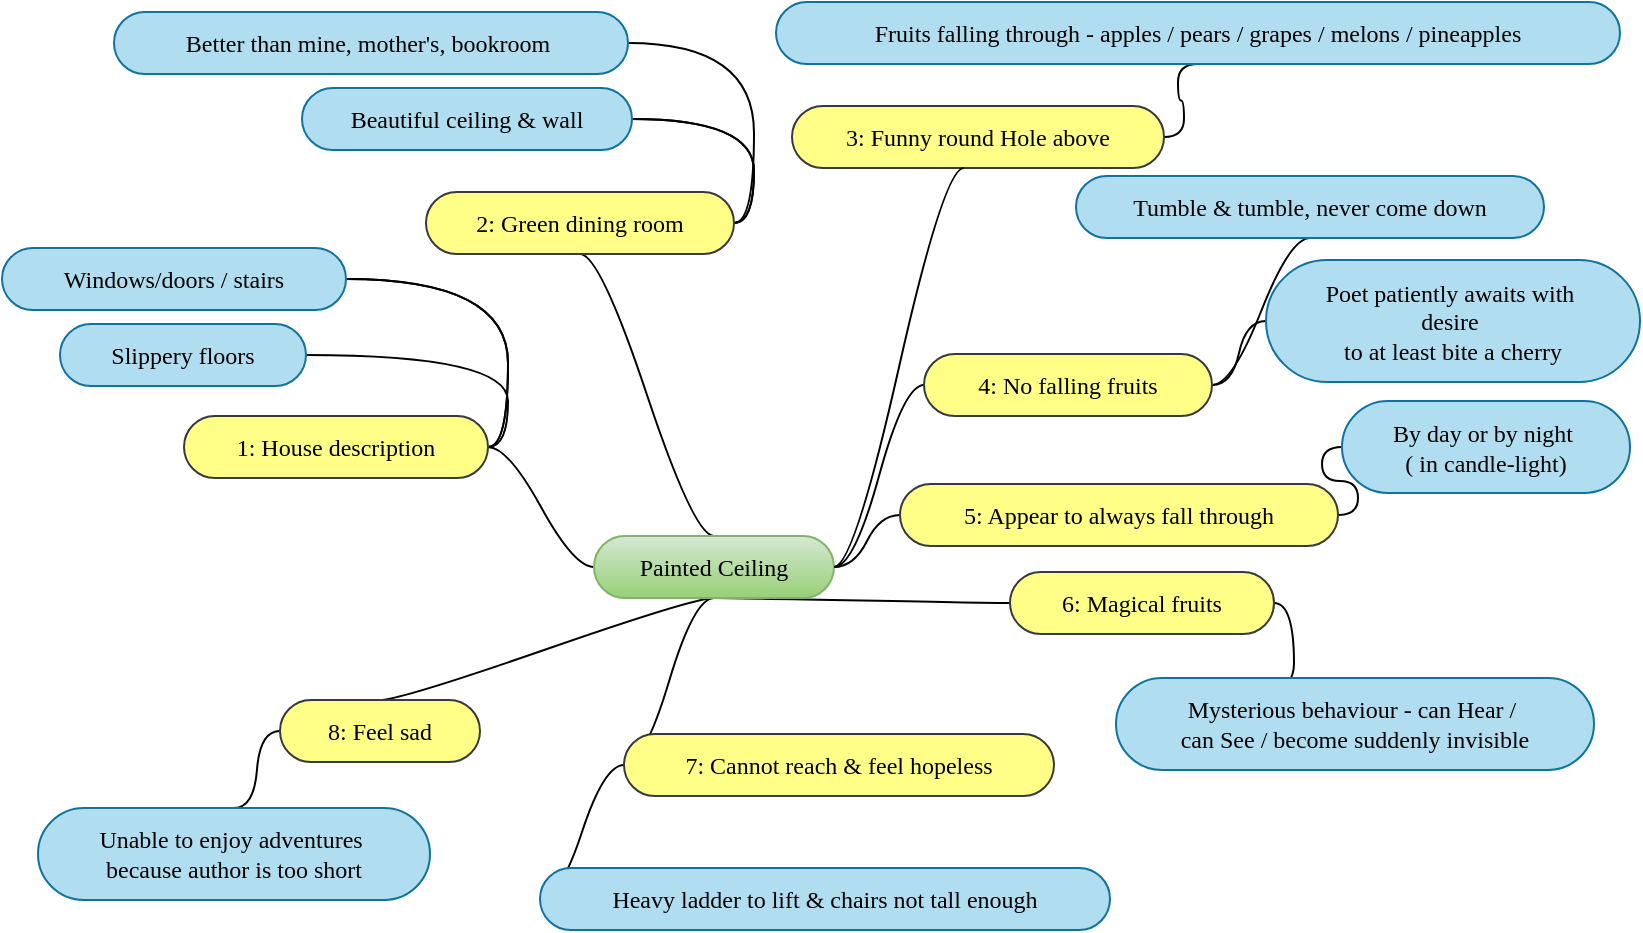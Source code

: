 <mxfile border="50" scale="3" compressed="false" locked="false" version="26.1.1">
  <diagram name="Lit_Painted_Ceiling" id="YmL12bMKpDGza6XwsDPr">
    <mxGraphModel dx="2581" dy="941" grid="0" gridSize="10" guides="1" tooltips="1" connect="1" arrows="1" fold="1" page="1" pageScale="1" pageWidth="827" pageHeight="1169" background="none" math="1" shadow="0">
      <root>
        <mxCell id="X5NqExCQtvZxIxQ7pmgY-0" />
        <mxCell id="1" parent="X5NqExCQtvZxIxQ7pmgY-0" />
        <mxCell id="q5sWosqhss169XubvOwO-3" value="" style="edgeStyle=entityRelationEdgeStyle;rounded=0;orthogonalLoop=1;jettySize=auto;html=1;startArrow=none;endArrow=none;segment=10;curved=1;sourcePerimeterSpacing=0;targetPerimeterSpacing=0;" edge="1" parent="1" source="q5sWosqhss169XubvOwO-4" target="q5sWosqhss169XubvOwO-11">
          <mxGeometry relative="1" as="geometry" />
        </mxCell>
        <mxCell id="q5sWosqhss169XubvOwO-28" style="edgeStyle=entityRelationEdgeStyle;rounded=0;orthogonalLoop=1;jettySize=auto;html=1;startArrow=none;endArrow=none;segment=10;curved=1;sourcePerimeterSpacing=0;targetPerimeterSpacing=0;exitX=0.5;exitY=0;exitDx=0;exitDy=0;entryX=0.5;entryY=1;entryDx=0;entryDy=0;" edge="1" parent="1" source="q5sWosqhss169XubvOwO-4" target="q5sWosqhss169XubvOwO-23">
          <mxGeometry relative="1" as="geometry" />
        </mxCell>
        <mxCell id="q5sWosqhss169XubvOwO-38" style="edgeStyle=entityRelationEdgeStyle;rounded=0;orthogonalLoop=1;jettySize=auto;html=1;startArrow=none;endArrow=none;segment=10;curved=1;sourcePerimeterSpacing=0;targetPerimeterSpacing=0;" edge="1" parent="1" source="q5sWosqhss169XubvOwO-4" target="q5sWosqhss169XubvOwO-33">
          <mxGeometry relative="1" as="geometry" />
        </mxCell>
        <mxCell id="q5sWosqhss169XubvOwO-42" style="edgeStyle=entityRelationEdgeStyle;rounded=0;orthogonalLoop=1;jettySize=auto;html=1;startArrow=none;endArrow=none;segment=10;curved=1;sourcePerimeterSpacing=0;targetPerimeterSpacing=0;entryX=0;entryY=0.5;entryDx=0;entryDy=0;" edge="1" parent="1" source="q5sWosqhss169XubvOwO-4" target="q5sWosqhss169XubvOwO-39">
          <mxGeometry relative="1" as="geometry" />
        </mxCell>
        <mxCell id="q5sWosqhss169XubvOwO-44" style="edgeStyle=entityRelationEdgeStyle;rounded=0;orthogonalLoop=1;jettySize=auto;html=1;startArrow=none;endArrow=none;segment=10;curved=1;sourcePerimeterSpacing=0;targetPerimeterSpacing=0;exitX=0.5;exitY=1;exitDx=0;exitDy=0;entryX=0;entryY=0.5;entryDx=0;entryDy=0;" edge="1" parent="1" source="q5sWosqhss169XubvOwO-4" target="q5sWosqhss169XubvOwO-43">
          <mxGeometry relative="1" as="geometry" />
        </mxCell>
        <mxCell id="q5sWosqhss169XubvOwO-51" style="edgeStyle=entityRelationEdgeStyle;rounded=0;orthogonalLoop=1;jettySize=auto;html=1;startArrow=none;endArrow=none;segment=10;curved=1;sourcePerimeterSpacing=0;targetPerimeterSpacing=0;exitX=0.5;exitY=1;exitDx=0;exitDy=0;entryX=0;entryY=0.5;entryDx=0;entryDy=0;" edge="1" parent="1" source="q5sWosqhss169XubvOwO-4" target="q5sWosqhss169XubvOwO-47">
          <mxGeometry relative="1" as="geometry" />
        </mxCell>
        <mxCell id="q5sWosqhss169XubvOwO-54" style="edgeStyle=entityRelationEdgeStyle;rounded=0;orthogonalLoop=1;jettySize=auto;html=1;startArrow=none;endArrow=none;segment=10;curved=1;sourcePerimeterSpacing=0;targetPerimeterSpacing=0;exitX=0.5;exitY=1;exitDx=0;exitDy=0;entryX=0.5;entryY=0;entryDx=0;entryDy=0;" edge="1" parent="1" source="q5sWosqhss169XubvOwO-4" target="q5sWosqhss169XubvOwO-53">
          <mxGeometry relative="1" as="geometry" />
        </mxCell>
        <mxCell id="q5sWosqhss169XubvOwO-4" value="&lt;font face=&quot;Comic Sans MS&quot;&gt;Painted Ceiling&lt;/font&gt;" style="whiteSpace=wrap;html=1;rounded=1;arcSize=50;align=center;verticalAlign=middle;strokeWidth=1;autosize=1;spacing=4;treeFolding=1;treeMoving=1;newEdgeStyle={&quot;edgeStyle&quot;:&quot;entityRelationEdgeStyle&quot;,&quot;startArrow&quot;:&quot;none&quot;,&quot;endArrow&quot;:&quot;none&quot;,&quot;segment&quot;:10,&quot;curved&quot;:1,&quot;sourcePerimeterSpacing&quot;:0,&quot;targetPerimeterSpacing&quot;:0};fillColor=#d5e8d4;strokeColor=#82b366;gradientColor=#97d077;" vertex="1" parent="1">
          <mxGeometry x="-525" y="278" width="120" height="31" as="geometry" />
        </mxCell>
        <mxCell id="q5sWosqhss169XubvOwO-5" value="" style="edgeStyle=entityRelationEdgeStyle;rounded=0;orthogonalLoop=1;jettySize=auto;html=1;startArrow=none;endArrow=none;segment=10;curved=1;sourcePerimeterSpacing=0;targetPerimeterSpacing=0;" edge="1" parent="1" target="q5sWosqhss169XubvOwO-12">
          <mxGeometry relative="1" as="geometry">
            <mxPoint x="-470" y="365.5" as="sourcePoint" />
          </mxGeometry>
        </mxCell>
        <mxCell id="q5sWosqhss169XubvOwO-6" value="" style="edgeStyle=entityRelationEdgeStyle;rounded=0;orthogonalLoop=1;jettySize=auto;html=1;startArrow=none;endArrow=none;segment=10;curved=1;sourcePerimeterSpacing=0;targetPerimeterSpacing=0;" edge="1" parent="1" target="q5sWosqhss169XubvOwO-13">
          <mxGeometry relative="1" as="geometry">
            <mxPoint x="-470" y="365.5" as="sourcePoint" />
          </mxGeometry>
        </mxCell>
        <mxCell id="q5sWosqhss169XubvOwO-8" value="" style="edgeStyle=entityRelationEdgeStyle;rounded=0;orthogonalLoop=1;jettySize=auto;html=1;startArrow=none;endArrow=none;segment=10;curved=1;sourcePerimeterSpacing=0;targetPerimeterSpacing=0;" edge="1" parent="1" source="q5sWosqhss169XubvOwO-11" target="q5sWosqhss169XubvOwO-14">
          <mxGeometry relative="1" as="geometry" />
        </mxCell>
        <mxCell id="q5sWosqhss169XubvOwO-9" value="" style="edgeStyle=entityRelationEdgeStyle;rounded=0;orthogonalLoop=1;jettySize=auto;html=1;startArrow=none;endArrow=none;segment=10;curved=1;sourcePerimeterSpacing=0;targetPerimeterSpacing=0;" edge="1" parent="1" source="q5sWosqhss169XubvOwO-11" target="q5sWosqhss169XubvOwO-14">
          <mxGeometry relative="1" as="geometry" />
        </mxCell>
        <mxCell id="q5sWosqhss169XubvOwO-18" style="edgeStyle=entityRelationEdgeStyle;rounded=0;orthogonalLoop=1;jettySize=auto;html=1;startArrow=none;endArrow=none;segment=10;curved=1;sourcePerimeterSpacing=0;targetPerimeterSpacing=0;" edge="1" parent="1" source="q5sWosqhss169XubvOwO-11" target="q5sWosqhss169XubvOwO-17">
          <mxGeometry relative="1" as="geometry" />
        </mxCell>
        <mxCell id="q5sWosqhss169XubvOwO-11" value="&lt;font face=&quot;Comic Sans MS&quot;&gt;1: House description&lt;/font&gt;" style="whiteSpace=wrap;html=1;rounded=1;arcSize=50;align=center;verticalAlign=middle;strokeWidth=1;autosize=1;spacing=4;treeFolding=1;treeMoving=1;newEdgeStyle={&quot;edgeStyle&quot;:&quot;entityRelationEdgeStyle&quot;,&quot;startArrow&quot;:&quot;none&quot;,&quot;endArrow&quot;:&quot;none&quot;,&quot;segment&quot;:10,&quot;curved&quot;:1,&quot;sourcePerimeterSpacing&quot;:0,&quot;targetPerimeterSpacing&quot;:0};fillColor=#ffff88;strokeColor=#36393d;" vertex="1" parent="1">
          <mxGeometry x="-730" y="218" width="152" height="31" as="geometry" />
        </mxCell>
        <mxCell id="q5sWosqhss169XubvOwO-14" value="&lt;font face=&quot;Comic Sans MS&quot;&gt;Windows/doors / stairs&lt;/font&gt;" style="whiteSpace=wrap;html=1;rounded=1;arcSize=50;align=center;verticalAlign=middle;strokeWidth=1;autosize=1;spacing=4;treeFolding=1;treeMoving=1;newEdgeStyle={&quot;edgeStyle&quot;:&quot;entityRelationEdgeStyle&quot;,&quot;startArrow&quot;:&quot;none&quot;,&quot;endArrow&quot;:&quot;none&quot;,&quot;segment&quot;:10,&quot;curved&quot;:1,&quot;sourcePerimeterSpacing&quot;:0,&quot;targetPerimeterSpacing&quot;:0};fillColor=#b1ddf0;strokeColor=#10739e;" vertex="1" parent="1">
          <mxGeometry x="-821" y="134" width="172" height="31" as="geometry" />
        </mxCell>
        <mxCell id="q5sWosqhss169XubvOwO-17" value="&lt;font face=&quot;Comic Sans MS&quot;&gt;Slippery floors&lt;/font&gt;" style="whiteSpace=wrap;html=1;rounded=1;arcSize=50;align=center;verticalAlign=middle;strokeWidth=1;autosize=1;spacing=4;treeFolding=1;treeMoving=1;newEdgeStyle={&quot;edgeStyle&quot;:&quot;entityRelationEdgeStyle&quot;,&quot;startArrow&quot;:&quot;none&quot;,&quot;endArrow&quot;:&quot;none&quot;,&quot;segment&quot;:10,&quot;curved&quot;:1,&quot;sourcePerimeterSpacing&quot;:0,&quot;targetPerimeterSpacing&quot;:0};fillColor=#b1ddf0;strokeColor=#10739e;" vertex="1" parent="1">
          <mxGeometry x="-792" y="172" width="123" height="31" as="geometry" />
        </mxCell>
        <mxCell id="q5sWosqhss169XubvOwO-19" value="" style="edgeStyle=entityRelationEdgeStyle;rounded=0;orthogonalLoop=1;jettySize=auto;html=1;startArrow=none;endArrow=none;segment=10;curved=1;sourcePerimeterSpacing=0;targetPerimeterSpacing=0;" edge="1" parent="1" source="q5sWosqhss169XubvOwO-23" target="q5sWosqhss169XubvOwO-24">
          <mxGeometry relative="1" as="geometry" />
        </mxCell>
        <mxCell id="q5sWosqhss169XubvOwO-20" value="" style="edgeStyle=entityRelationEdgeStyle;rounded=0;orthogonalLoop=1;jettySize=auto;html=1;startArrow=none;endArrow=none;segment=10;curved=1;sourcePerimeterSpacing=0;targetPerimeterSpacing=0;" edge="1" parent="1" source="q5sWosqhss169XubvOwO-23" target="q5sWosqhss169XubvOwO-24">
          <mxGeometry relative="1" as="geometry" />
        </mxCell>
        <mxCell id="q5sWosqhss169XubvOwO-21" value="" style="edgeStyle=entityRelationEdgeStyle;rounded=0;orthogonalLoop=1;jettySize=auto;html=1;startArrow=none;endArrow=none;segment=10;curved=1;sourcePerimeterSpacing=0;targetPerimeterSpacing=0;" edge="1" parent="1" source="q5sWosqhss169XubvOwO-23" target="q5sWosqhss169XubvOwO-25">
          <mxGeometry relative="1" as="geometry" />
        </mxCell>
        <mxCell id="q5sWosqhss169XubvOwO-23" value="&lt;font face=&quot;Comic Sans MS&quot;&gt;2: Green dining room&lt;/font&gt;" style="whiteSpace=wrap;html=1;rounded=1;arcSize=50;align=center;verticalAlign=middle;strokeWidth=1;autosize=1;spacing=4;treeFolding=1;treeMoving=1;newEdgeStyle={&quot;edgeStyle&quot;:&quot;entityRelationEdgeStyle&quot;,&quot;startArrow&quot;:&quot;none&quot;,&quot;endArrow&quot;:&quot;none&quot;,&quot;segment&quot;:10,&quot;curved&quot;:1,&quot;sourcePerimeterSpacing&quot;:0,&quot;targetPerimeterSpacing&quot;:0};fillColor=#ffff88;strokeColor=#36393d;" vertex="1" parent="1">
          <mxGeometry x="-609" y="106" width="154" height="31" as="geometry" />
        </mxCell>
        <mxCell id="q5sWosqhss169XubvOwO-24" value="&lt;font face=&quot;Comic Sans MS&quot;&gt;Beautiful ceiling &amp;amp; wall&lt;/font&gt;" style="whiteSpace=wrap;html=1;rounded=1;arcSize=50;align=center;verticalAlign=middle;strokeWidth=1;autosize=1;spacing=4;treeFolding=1;treeMoving=1;newEdgeStyle={&quot;edgeStyle&quot;:&quot;entityRelationEdgeStyle&quot;,&quot;startArrow&quot;:&quot;none&quot;,&quot;endArrow&quot;:&quot;none&quot;,&quot;segment&quot;:10,&quot;curved&quot;:1,&quot;sourcePerimeterSpacing&quot;:0,&quot;targetPerimeterSpacing&quot;:0};fillColor=#b1ddf0;strokeColor=#10739e;" vertex="1" parent="1">
          <mxGeometry x="-671" y="54" width="165" height="31" as="geometry" />
        </mxCell>
        <mxCell id="q5sWosqhss169XubvOwO-25" value="&lt;font face=&quot;Comic Sans MS&quot;&gt;Better than mine, mother&#39;s, bookroom&amp;nbsp;&lt;/font&gt;" style="whiteSpace=wrap;html=1;rounded=1;arcSize=50;align=center;verticalAlign=middle;strokeWidth=1;autosize=1;spacing=4;treeFolding=1;treeMoving=1;newEdgeStyle={&quot;edgeStyle&quot;:&quot;entityRelationEdgeStyle&quot;,&quot;startArrow&quot;:&quot;none&quot;,&quot;endArrow&quot;:&quot;none&quot;,&quot;segment&quot;:10,&quot;curved&quot;:1,&quot;sourcePerimeterSpacing&quot;:0,&quot;targetPerimeterSpacing&quot;:0};fillColor=#b1ddf0;strokeColor=#10739e;" vertex="1" parent="1">
          <mxGeometry x="-765" y="16" width="257" height="31" as="geometry" />
        </mxCell>
        <mxCell id="q5sWosqhss169XubvOwO-31" style="edgeStyle=entityRelationEdgeStyle;rounded=0;orthogonalLoop=1;jettySize=auto;html=1;startArrow=none;endArrow=none;segment=10;curved=1;sourcePerimeterSpacing=0;targetPerimeterSpacing=0;entryX=0.5;entryY=1;entryDx=0;entryDy=0;" edge="1" parent="1" source="q5sWosqhss169XubvOwO-29" target="q5sWosqhss169XubvOwO-30">
          <mxGeometry relative="1" as="geometry" />
        </mxCell>
        <mxCell id="q5sWosqhss169XubvOwO-29" value="&lt;font face=&quot;Comic Sans MS&quot;&gt;3: Funny round Hole above&lt;/font&gt;" style="whiteSpace=wrap;html=1;rounded=1;arcSize=50;align=center;verticalAlign=middle;strokeWidth=1;autosize=1;spacing=4;treeFolding=1;treeMoving=1;newEdgeStyle={&quot;edgeStyle&quot;:&quot;entityRelationEdgeStyle&quot;,&quot;startArrow&quot;:&quot;none&quot;,&quot;endArrow&quot;:&quot;none&quot;,&quot;segment&quot;:10,&quot;curved&quot;:1,&quot;sourcePerimeterSpacing&quot;:0,&quot;targetPerimeterSpacing&quot;:0};fillColor=#ffff88;strokeColor=#36393d;" vertex="1" parent="1">
          <mxGeometry x="-426" y="63" width="186" height="31" as="geometry" />
        </mxCell>
        <mxCell id="q5sWosqhss169XubvOwO-30" value="&lt;font face=&quot;Comic Sans MS&quot;&gt;Fruits falling through - apples / pears / grapes / melons / pineapples&lt;/font&gt;" style="whiteSpace=wrap;html=1;rounded=1;arcSize=50;align=center;verticalAlign=middle;strokeWidth=1;autosize=1;spacing=4;treeFolding=1;treeMoving=1;newEdgeStyle={&quot;edgeStyle&quot;:&quot;entityRelationEdgeStyle&quot;,&quot;startArrow&quot;:&quot;none&quot;,&quot;endArrow&quot;:&quot;none&quot;,&quot;segment&quot;:10,&quot;curved&quot;:1,&quot;sourcePerimeterSpacing&quot;:0,&quot;targetPerimeterSpacing&quot;:0};fillColor=#b1ddf0;strokeColor=#10739e;" vertex="1" parent="1">
          <mxGeometry x="-434" y="11" width="422" height="31" as="geometry" />
        </mxCell>
        <mxCell id="q5sWosqhss169XubvOwO-32" style="edgeStyle=entityRelationEdgeStyle;rounded=0;orthogonalLoop=1;jettySize=auto;html=1;startArrow=none;endArrow=none;segment=10;curved=1;sourcePerimeterSpacing=0;targetPerimeterSpacing=0;entryX=0.462;entryY=1;entryDx=0;entryDy=0;entryPerimeter=0;" edge="1" parent="1" source="q5sWosqhss169XubvOwO-4" target="q5sWosqhss169XubvOwO-29">
          <mxGeometry relative="1" as="geometry" />
        </mxCell>
        <mxCell id="q5sWosqhss169XubvOwO-35" style="edgeStyle=entityRelationEdgeStyle;rounded=0;orthogonalLoop=1;jettySize=auto;html=1;startArrow=none;endArrow=none;segment=10;curved=1;sourcePerimeterSpacing=0;targetPerimeterSpacing=0;entryX=0.5;entryY=1;entryDx=0;entryDy=0;" edge="1" parent="1" source="q5sWosqhss169XubvOwO-33" target="q5sWosqhss169XubvOwO-34">
          <mxGeometry relative="1" as="geometry" />
        </mxCell>
        <mxCell id="q5sWosqhss169XubvOwO-37" style="edgeStyle=entityRelationEdgeStyle;rounded=0;orthogonalLoop=1;jettySize=auto;html=1;startArrow=none;endArrow=none;segment=10;curved=1;sourcePerimeterSpacing=0;targetPerimeterSpacing=0;entryX=0;entryY=0.5;entryDx=0;entryDy=0;" edge="1" parent="1" source="q5sWosqhss169XubvOwO-33" target="q5sWosqhss169XubvOwO-36">
          <mxGeometry relative="1" as="geometry" />
        </mxCell>
        <mxCell id="q5sWosqhss169XubvOwO-33" value="&lt;font face=&quot;Comic Sans MS&quot;&gt;4: No falling fruits&lt;/font&gt;" style="whiteSpace=wrap;html=1;rounded=1;arcSize=50;align=center;verticalAlign=middle;strokeWidth=1;autosize=1;spacing=4;treeFolding=1;treeMoving=1;newEdgeStyle={&quot;edgeStyle&quot;:&quot;entityRelationEdgeStyle&quot;,&quot;startArrow&quot;:&quot;none&quot;,&quot;endArrow&quot;:&quot;none&quot;,&quot;segment&quot;:10,&quot;curved&quot;:1,&quot;sourcePerimeterSpacing&quot;:0,&quot;targetPerimeterSpacing&quot;:0};fillColor=#ffff88;strokeColor=#36393d;" vertex="1" parent="1">
          <mxGeometry x="-360" y="187" width="144" height="31" as="geometry" />
        </mxCell>
        <mxCell id="q5sWosqhss169XubvOwO-34" value="&lt;font face=&quot;Comic Sans MS&quot;&gt;Tumble &amp;amp; tumble, never come down&lt;/font&gt;" style="whiteSpace=wrap;html=1;rounded=1;arcSize=50;align=center;verticalAlign=middle;strokeWidth=1;autosize=1;spacing=4;treeFolding=1;treeMoving=1;newEdgeStyle={&quot;edgeStyle&quot;:&quot;entityRelationEdgeStyle&quot;,&quot;startArrow&quot;:&quot;none&quot;,&quot;endArrow&quot;:&quot;none&quot;,&quot;segment&quot;:10,&quot;curved&quot;:1,&quot;sourcePerimeterSpacing&quot;:0,&quot;targetPerimeterSpacing&quot;:0};fillColor=#b1ddf0;strokeColor=#10739e;" vertex="1" parent="1">
          <mxGeometry x="-284" y="98" width="234" height="31" as="geometry" />
        </mxCell>
        <mxCell id="q5sWosqhss169XubvOwO-36" value="&lt;font face=&quot;Comic Sans MS&quot;&gt;Poet patiently awaits with&amp;nbsp;&lt;/font&gt;&lt;div&gt;&lt;font face=&quot;Comic Sans MS&quot;&gt;desire&amp;nbsp;&lt;/font&gt;&lt;div&gt;&lt;font face=&quot;Comic Sans MS&quot;&gt;to at least bite a cherry&lt;/font&gt;&lt;/div&gt;&lt;/div&gt;" style="whiteSpace=wrap;html=1;rounded=1;arcSize=50;align=center;verticalAlign=middle;strokeWidth=1;autosize=1;spacing=4;treeFolding=1;treeMoving=1;newEdgeStyle={&quot;edgeStyle&quot;:&quot;entityRelationEdgeStyle&quot;,&quot;startArrow&quot;:&quot;none&quot;,&quot;endArrow&quot;:&quot;none&quot;,&quot;segment&quot;:10,&quot;curved&quot;:1,&quot;sourcePerimeterSpacing&quot;:0,&quot;targetPerimeterSpacing&quot;:0};fillColor=#b1ddf0;strokeColor=#10739e;" vertex="1" parent="1">
          <mxGeometry x="-189" y="140" width="187" height="61" as="geometry" />
        </mxCell>
        <mxCell id="q5sWosqhss169XubvOwO-41" style="edgeStyle=entityRelationEdgeStyle;rounded=0;orthogonalLoop=1;jettySize=auto;html=1;startArrow=none;endArrow=none;segment=10;curved=1;sourcePerimeterSpacing=0;targetPerimeterSpacing=0;exitX=1;exitY=0.5;exitDx=0;exitDy=0;entryX=0;entryY=0.5;entryDx=0;entryDy=0;" edge="1" parent="1" source="q5sWosqhss169XubvOwO-39" target="q5sWosqhss169XubvOwO-40">
          <mxGeometry relative="1" as="geometry" />
        </mxCell>
        <mxCell id="q5sWosqhss169XubvOwO-39" value="&lt;font face=&quot;Comic Sans MS&quot;&gt;5: Appear to always fall through&lt;/font&gt;" style="whiteSpace=wrap;html=1;rounded=1;arcSize=50;align=center;verticalAlign=middle;strokeWidth=1;autosize=1;spacing=4;treeFolding=1;treeMoving=1;newEdgeStyle={&quot;edgeStyle&quot;:&quot;entityRelationEdgeStyle&quot;,&quot;startArrow&quot;:&quot;none&quot;,&quot;endArrow&quot;:&quot;none&quot;,&quot;segment&quot;:10,&quot;curved&quot;:1,&quot;sourcePerimeterSpacing&quot;:0,&quot;targetPerimeterSpacing&quot;:0};fillColor=#ffff88;strokeColor=#36393d;" vertex="1" parent="1">
          <mxGeometry x="-372" y="252" width="219" height="31" as="geometry" />
        </mxCell>
        <mxCell id="q5sWosqhss169XubvOwO-40" value="&lt;font face=&quot;Comic Sans MS&quot;&gt;By day or by night&amp;nbsp;&lt;/font&gt;&lt;div&gt;&lt;font face=&quot;Comic Sans MS&quot;&gt;( in candle-light)&lt;/font&gt;&lt;/div&gt;" style="whiteSpace=wrap;html=1;rounded=1;arcSize=50;align=center;verticalAlign=middle;strokeWidth=1;autosize=1;spacing=4;treeFolding=1;treeMoving=1;newEdgeStyle={&quot;edgeStyle&quot;:&quot;entityRelationEdgeStyle&quot;,&quot;startArrow&quot;:&quot;none&quot;,&quot;endArrow&quot;:&quot;none&quot;,&quot;segment&quot;:10,&quot;curved&quot;:1,&quot;sourcePerimeterSpacing&quot;:0,&quot;targetPerimeterSpacing&quot;:0};fillColor=#b1ddf0;strokeColor=#10739e;" vertex="1" parent="1">
          <mxGeometry x="-151" y="210.5" width="144" height="46" as="geometry" />
        </mxCell>
        <mxCell id="q5sWosqhss169XubvOwO-46" style="edgeStyle=entityRelationEdgeStyle;rounded=0;orthogonalLoop=1;jettySize=auto;html=1;startArrow=none;endArrow=none;segment=10;curved=1;sourcePerimeterSpacing=0;targetPerimeterSpacing=0;entryX=0;entryY=0.5;entryDx=0;entryDy=0;" edge="1" parent="1" source="q5sWosqhss169XubvOwO-43" target="q5sWosqhss169XubvOwO-45">
          <mxGeometry relative="1" as="geometry" />
        </mxCell>
        <mxCell id="q5sWosqhss169XubvOwO-43" value="&lt;font face=&quot;Comic Sans MS&quot;&gt;6: Magical fruits&lt;/font&gt;" style="whiteSpace=wrap;html=1;rounded=1;arcSize=50;align=center;verticalAlign=middle;strokeWidth=1;autosize=1;spacing=4;treeFolding=1;treeMoving=1;newEdgeStyle={&quot;edgeStyle&quot;:&quot;entityRelationEdgeStyle&quot;,&quot;startArrow&quot;:&quot;none&quot;,&quot;endArrow&quot;:&quot;none&quot;,&quot;segment&quot;:10,&quot;curved&quot;:1,&quot;sourcePerimeterSpacing&quot;:0,&quot;targetPerimeterSpacing&quot;:0};fillColor=#ffff88;strokeColor=#36393d;" vertex="1" parent="1">
          <mxGeometry x="-317" y="296" width="132" height="31" as="geometry" />
        </mxCell>
        <mxCell id="q5sWosqhss169XubvOwO-45" value="&lt;font face=&quot;Comic Sans MS&quot;&gt;Mysterious behaviour - can Hear /&amp;nbsp;&lt;/font&gt;&lt;div&gt;&lt;font face=&quot;Comic Sans MS&quot;&gt;can See / become suddenly invisible&lt;/font&gt;&lt;/div&gt;" style="whiteSpace=wrap;html=1;rounded=1;arcSize=50;align=center;verticalAlign=middle;strokeWidth=1;autosize=1;spacing=4;treeFolding=1;treeMoving=1;newEdgeStyle={&quot;edgeStyle&quot;:&quot;entityRelationEdgeStyle&quot;,&quot;startArrow&quot;:&quot;none&quot;,&quot;endArrow&quot;:&quot;none&quot;,&quot;segment&quot;:10,&quot;curved&quot;:1,&quot;sourcePerimeterSpacing&quot;:0,&quot;targetPerimeterSpacing&quot;:0};fillColor=#b1ddf0;strokeColor=#10739e;" vertex="1" parent="1">
          <mxGeometry x="-264" y="349" width="239" height="46" as="geometry" />
        </mxCell>
        <mxCell id="q5sWosqhss169XubvOwO-50" style="edgeStyle=entityRelationEdgeStyle;rounded=0;orthogonalLoop=1;jettySize=auto;html=1;startArrow=none;endArrow=none;segment=10;curved=1;sourcePerimeterSpacing=0;targetPerimeterSpacing=0;entryX=0;entryY=0.5;entryDx=0;entryDy=0;" edge="1" parent="1" source="q5sWosqhss169XubvOwO-47" target="q5sWosqhss169XubvOwO-48">
          <mxGeometry relative="1" as="geometry" />
        </mxCell>
        <mxCell id="q5sWosqhss169XubvOwO-47" value="&lt;font face=&quot;Comic Sans MS&quot;&gt;7: Cannot reach &amp;amp; feel hopeless&lt;/font&gt;" style="whiteSpace=wrap;html=1;rounded=1;arcSize=50;align=center;verticalAlign=middle;strokeWidth=1;autosize=1;spacing=4;treeFolding=1;treeMoving=1;newEdgeStyle={&quot;edgeStyle&quot;:&quot;entityRelationEdgeStyle&quot;,&quot;startArrow&quot;:&quot;none&quot;,&quot;endArrow&quot;:&quot;none&quot;,&quot;segment&quot;:10,&quot;curved&quot;:1,&quot;sourcePerimeterSpacing&quot;:0,&quot;targetPerimeterSpacing&quot;:0};fillColor=#ffff88;strokeColor=#36393d;" vertex="1" parent="1">
          <mxGeometry x="-510" y="377" width="215" height="31" as="geometry" />
        </mxCell>
        <mxCell id="q5sWosqhss169XubvOwO-48" value="&lt;font face=&quot;Comic Sans MS&quot;&gt;Heavy ladder to lift &amp;amp; chairs not tall enough&lt;/font&gt;" style="whiteSpace=wrap;html=1;rounded=1;arcSize=50;align=center;verticalAlign=middle;strokeWidth=1;autosize=1;spacing=4;treeFolding=1;treeMoving=1;newEdgeStyle={&quot;edgeStyle&quot;:&quot;entityRelationEdgeStyle&quot;,&quot;startArrow&quot;:&quot;none&quot;,&quot;endArrow&quot;:&quot;none&quot;,&quot;segment&quot;:10,&quot;curved&quot;:1,&quot;sourcePerimeterSpacing&quot;:0,&quot;targetPerimeterSpacing&quot;:0};fillColor=#b1ddf0;strokeColor=#10739e;" vertex="1" parent="1">
          <mxGeometry x="-552" y="444" width="285" height="31" as="geometry" />
        </mxCell>
        <mxCell id="q5sWosqhss169XubvOwO-57" style="edgeStyle=entityRelationEdgeStyle;rounded=0;orthogonalLoop=1;jettySize=auto;html=1;startArrow=none;endArrow=none;segment=10;curved=1;sourcePerimeterSpacing=0;targetPerimeterSpacing=0;entryX=0.5;entryY=0;entryDx=0;entryDy=0;" edge="1" parent="1" source="q5sWosqhss169XubvOwO-53" target="q5sWosqhss169XubvOwO-55">
          <mxGeometry relative="1" as="geometry" />
        </mxCell>
        <mxCell id="q5sWosqhss169XubvOwO-53" value="&lt;font face=&quot;Comic Sans MS&quot;&gt;8: Feel sad&lt;/font&gt;" style="whiteSpace=wrap;html=1;rounded=1;arcSize=50;align=center;verticalAlign=middle;strokeWidth=1;autosize=1;spacing=4;treeFolding=1;treeMoving=1;newEdgeStyle={&quot;edgeStyle&quot;:&quot;entityRelationEdgeStyle&quot;,&quot;startArrow&quot;:&quot;none&quot;,&quot;endArrow&quot;:&quot;none&quot;,&quot;segment&quot;:10,&quot;curved&quot;:1,&quot;sourcePerimeterSpacing&quot;:0,&quot;targetPerimeterSpacing&quot;:0};fillColor=#ffff88;strokeColor=#36393d;" vertex="1" parent="1">
          <mxGeometry x="-682" y="360" width="100" height="31" as="geometry" />
        </mxCell>
        <mxCell id="q5sWosqhss169XubvOwO-55" value="&lt;font face=&quot;Comic Sans MS&quot;&gt;Unable to enjoy adventures&amp;nbsp;&lt;/font&gt;&lt;div&gt;&lt;font face=&quot;Comic Sans MS&quot;&gt;because author is too short&lt;/font&gt;&lt;/div&gt;" style="whiteSpace=wrap;html=1;rounded=1;arcSize=50;align=center;verticalAlign=middle;strokeWidth=1;autosize=1;spacing=4;treeFolding=1;treeMoving=1;newEdgeStyle={&quot;edgeStyle&quot;:&quot;entityRelationEdgeStyle&quot;,&quot;startArrow&quot;:&quot;none&quot;,&quot;endArrow&quot;:&quot;none&quot;,&quot;segment&quot;:10,&quot;curved&quot;:1,&quot;sourcePerimeterSpacing&quot;:0,&quot;targetPerimeterSpacing&quot;:0};fillColor=#b1ddf0;strokeColor=#10739e;" vertex="1" parent="1">
          <mxGeometry x="-803" y="414" width="196" height="46" as="geometry" />
        </mxCell>
      </root>
    </mxGraphModel>
  </diagram>
</mxfile>
